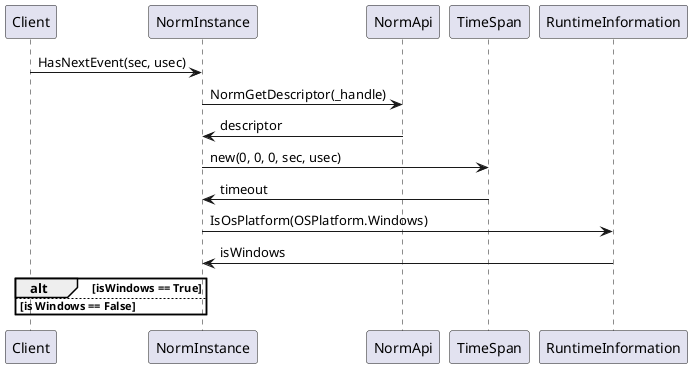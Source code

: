@startuml
Client -> NormInstance : HasNextEvent(sec, usec)
NormInstance -> NormApi : NormGetDescriptor(_handle)
NormInstance <- NormApi : descriptor
NormInstance -> TimeSpan : new(0, 0, 0, sec, usec)
NormInstance <- TimeSpan : timeout
NormInstance -> RuntimeInformation : IsOsPlatform(OSPlatform.Windows)
NormInstance <- RuntimeInformation : isWindows
alt isWindows == True
    
else is Windows == False
    
end
@enduml
